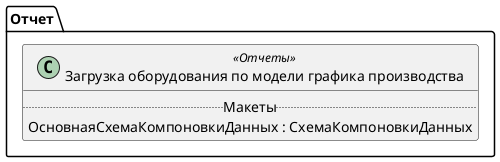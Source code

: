 ﻿@startuml ЗагрузкаОборудованияПоМоделиГрафикаПроизводства
'!include templates.wsd
'..\include templates.wsd
class Отчет.ЗагрузкаОборудованияПоМоделиГрафикаПроизводства as "Загрузка оборудования по модели графика производства" <<Отчеты>>
{
..Макеты..
ОсновнаяСхемаКомпоновкиДанных : СхемаКомпоновкиДанных
}
@enduml
